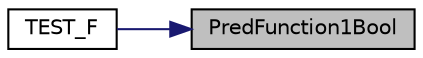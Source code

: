 digraph "PredFunction1Bool"
{
 // INTERACTIVE_SVG=YES
 // LATEX_PDF_SIZE
  bgcolor="transparent";
  edge [fontname="Helvetica",fontsize="10",labelfontname="Helvetica",labelfontsize="10"];
  node [fontname="Helvetica",fontsize="10",shape=record];
  rankdir="RL";
  Node1 [label="PredFunction1Bool",height=0.2,width=0.4,color="black", fillcolor="grey75", style="filled", fontcolor="black",tooltip=" "];
  Node1 -> Node2 [dir="back",color="midnightblue",fontsize="10",style="solid",fontname="Helvetica"];
  Node2 [label="TEST_F",height=0.2,width=0.4,color="black",URL="$da/d85/gtest__pred__impl__unittest_8cc.html#a7ae9f4aac70507b021c7f828ba06c600",tooltip=" "];
}

